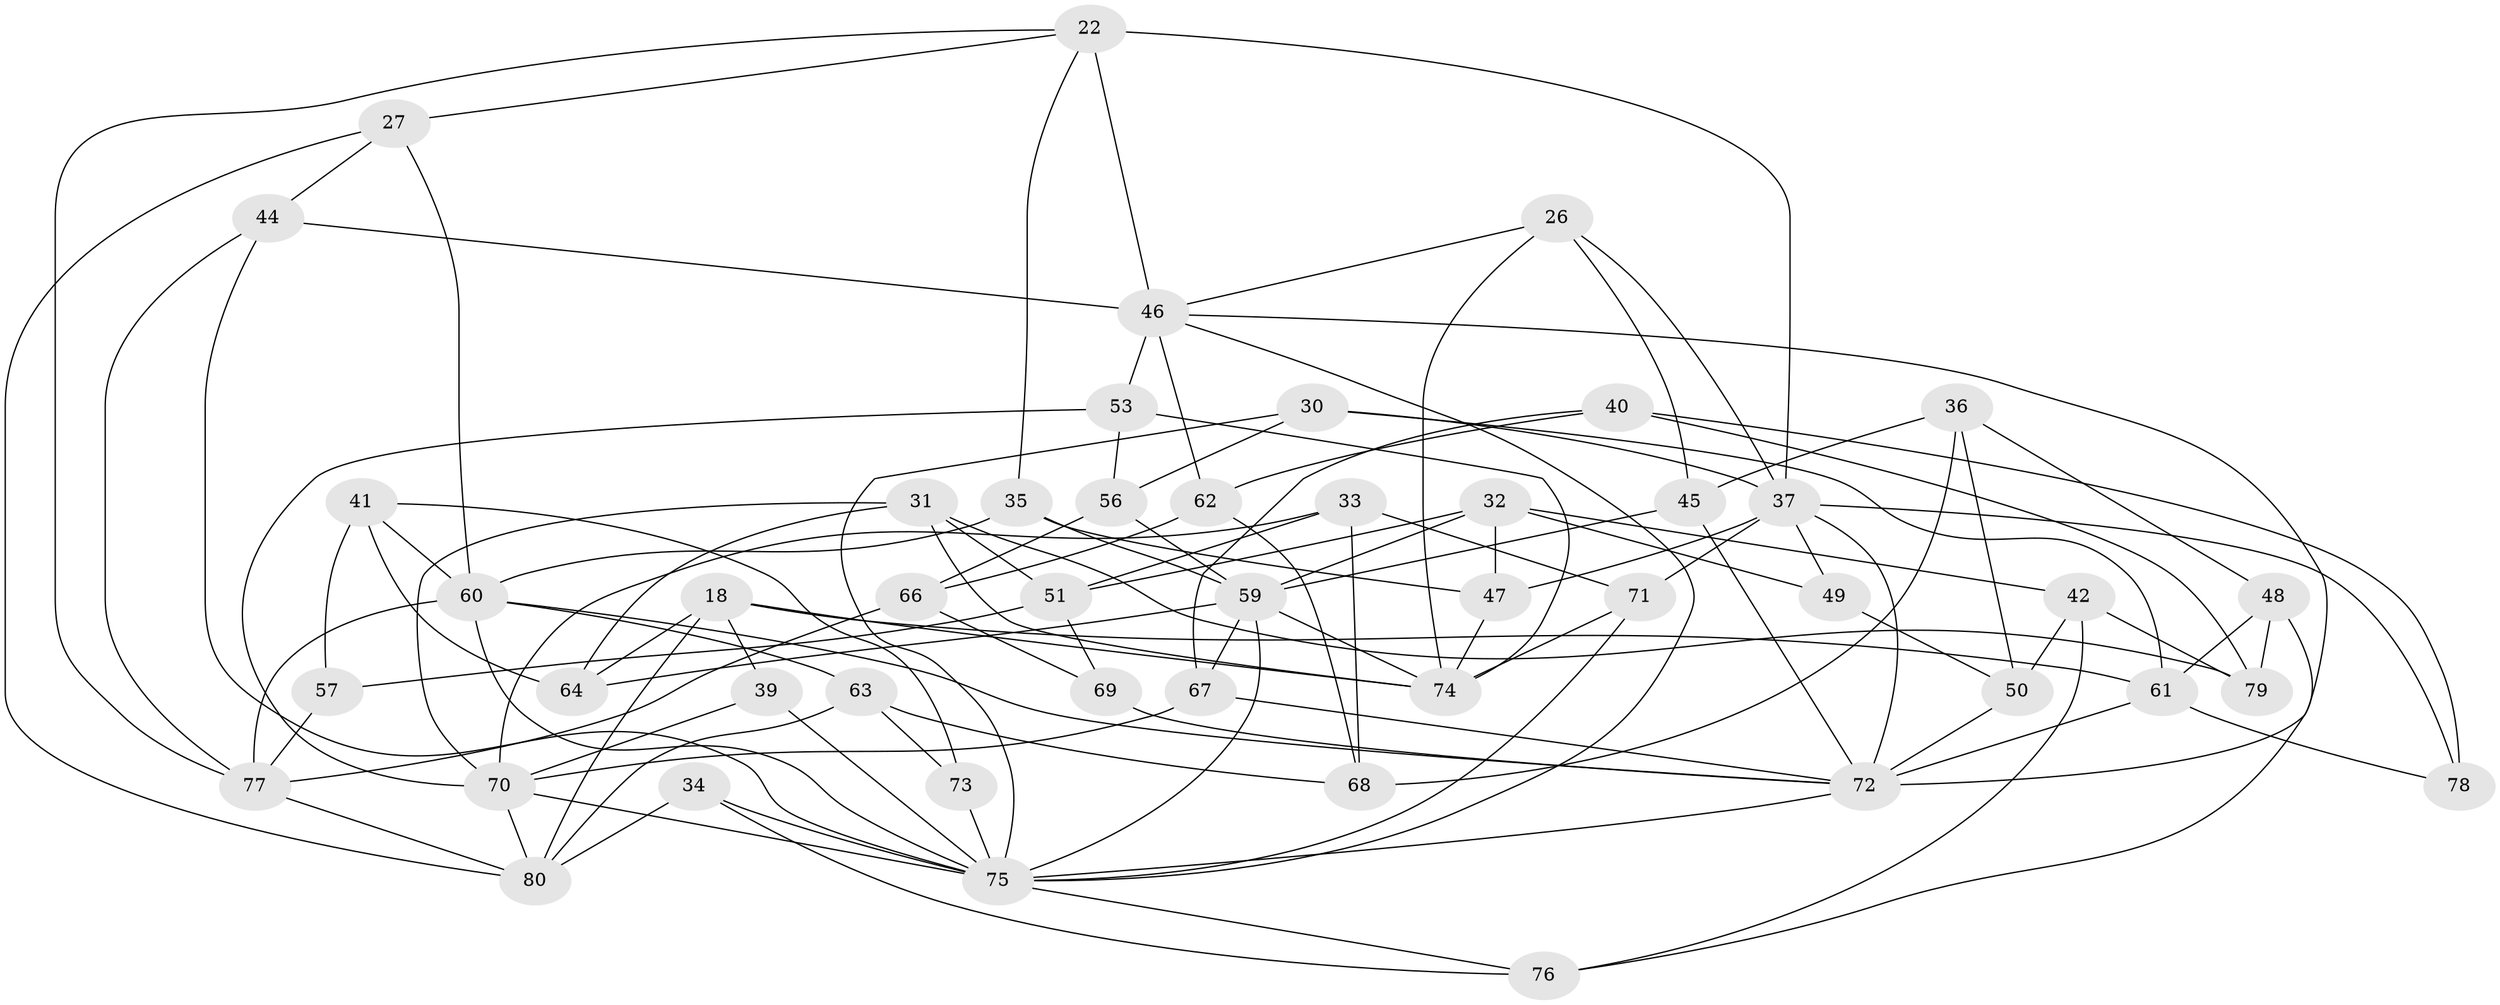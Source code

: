 // original degree distribution, {4: 1.0}
// Generated by graph-tools (version 1.1) at 2025/03/03/04/25 22:03:51]
// undirected, 48 vertices, 114 edges
graph export_dot {
graph [start="1"]
  node [color=gray90,style=filled];
  18 [super="+2"];
  22 [super="+17"];
  26;
  27;
  30;
  31 [super="+29"];
  32 [super="+12"];
  33;
  34;
  35;
  36;
  37 [super="+10"];
  39;
  40;
  41 [super="+38"];
  42;
  44;
  45;
  46 [super="+16+28"];
  47;
  48;
  49;
  50;
  51 [super="+19"];
  53;
  56;
  57;
  59 [super="+7+54"];
  60 [super="+13"];
  61 [super="+52"];
  62;
  63;
  64;
  66;
  67;
  68;
  69;
  70 [super="+3+5"];
  71;
  72 [super="+65"];
  73;
  74 [super="+8+23"];
  75 [super="+4+6+58"];
  76;
  77 [super="+55"];
  78;
  79;
  80 [super="+14+43"];
  18 -- 39 [weight=2];
  18 -- 64;
  18 -- 80;
  18 -- 74;
  18 -- 61;
  22 -- 77 [weight=2];
  22 -- 35;
  22 -- 37;
  22 -- 27;
  22 -- 46 [weight=3];
  26 -- 74;
  26 -- 45;
  26 -- 37;
  26 -- 46;
  27 -- 44;
  27 -- 60;
  27 -- 80;
  30 -- 37;
  30 -- 56;
  30 -- 61;
  30 -- 75;
  31 -- 64;
  31 -- 79;
  31 -- 74 [weight=2];
  31 -- 51;
  31 -- 70;
  32 -- 47;
  32 -- 49 [weight=2];
  32 -- 42;
  32 -- 59;
  32 -- 51;
  33 -- 68;
  33 -- 71;
  33 -- 51;
  33 -- 70;
  34 -- 76;
  34 -- 80 [weight=2];
  34 -- 75;
  35 -- 47;
  35 -- 60;
  35 -- 59;
  36 -- 68;
  36 -- 45;
  36 -- 50;
  36 -- 48;
  37 -- 47;
  37 -- 49;
  37 -- 71;
  37 -- 78;
  37 -- 72;
  39 -- 70;
  39 -- 75;
  40 -- 62;
  40 -- 78;
  40 -- 67;
  40 -- 79;
  41 -- 57 [weight=2];
  41 -- 73 [weight=2];
  41 -- 64;
  41 -- 60;
  42 -- 50;
  42 -- 79;
  42 -- 76;
  44 -- 75;
  44 -- 46;
  44 -- 77;
  45 -- 72;
  45 -- 59;
  46 -- 72 [weight=2];
  46 -- 53;
  46 -- 62;
  46 -- 75;
  47 -- 74;
  48 -- 61;
  48 -- 79;
  48 -- 76;
  49 -- 50;
  50 -- 72;
  51 -- 69 [weight=2];
  51 -- 57;
  53 -- 56;
  53 -- 70;
  53 -- 74;
  56 -- 66;
  56 -- 59;
  57 -- 77;
  59 -- 75;
  59 -- 64;
  59 -- 67;
  59 -- 74;
  60 -- 63;
  60 -- 77 [weight=2];
  60 -- 72;
  60 -- 75;
  61 -- 78 [weight=2];
  61 -- 72;
  62 -- 66;
  62 -- 68;
  63 -- 73;
  63 -- 68;
  63 -- 80;
  66 -- 69;
  66 -- 77;
  67 -- 70;
  67 -- 72;
  69 -- 72;
  70 -- 75;
  70 -- 80 [weight=2];
  71 -- 75;
  71 -- 74;
  72 -- 75;
  73 -- 75;
  75 -- 76;
  77 -- 80;
}
